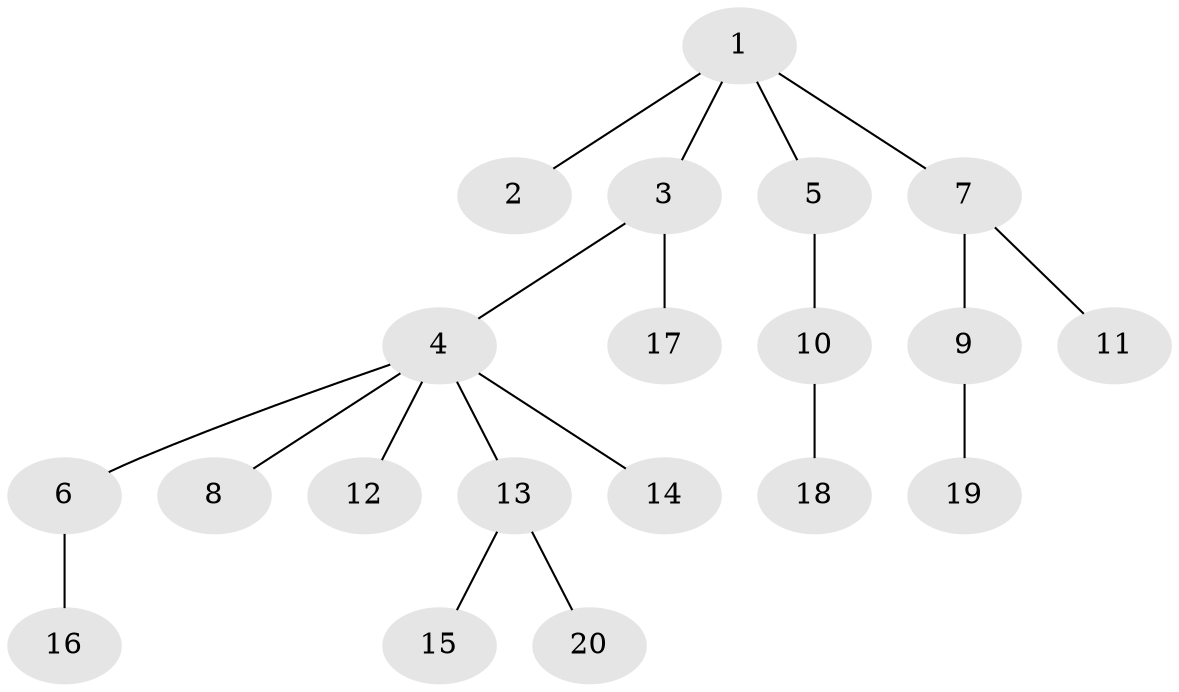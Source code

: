 // Generated by graph-tools (version 1.1) at 2025/46/02/15/25 05:46:28]
// undirected, 20 vertices, 19 edges
graph export_dot {
graph [start="1"]
  node [color=gray90,style=filled];
  1;
  2;
  3;
  4;
  5;
  6;
  7;
  8;
  9;
  10;
  11;
  12;
  13;
  14;
  15;
  16;
  17;
  18;
  19;
  20;
  1 -- 2;
  1 -- 3;
  1 -- 5;
  1 -- 7;
  3 -- 4;
  3 -- 17;
  4 -- 6;
  4 -- 8;
  4 -- 12;
  4 -- 13;
  4 -- 14;
  5 -- 10;
  6 -- 16;
  7 -- 9;
  7 -- 11;
  9 -- 19;
  10 -- 18;
  13 -- 15;
  13 -- 20;
}
